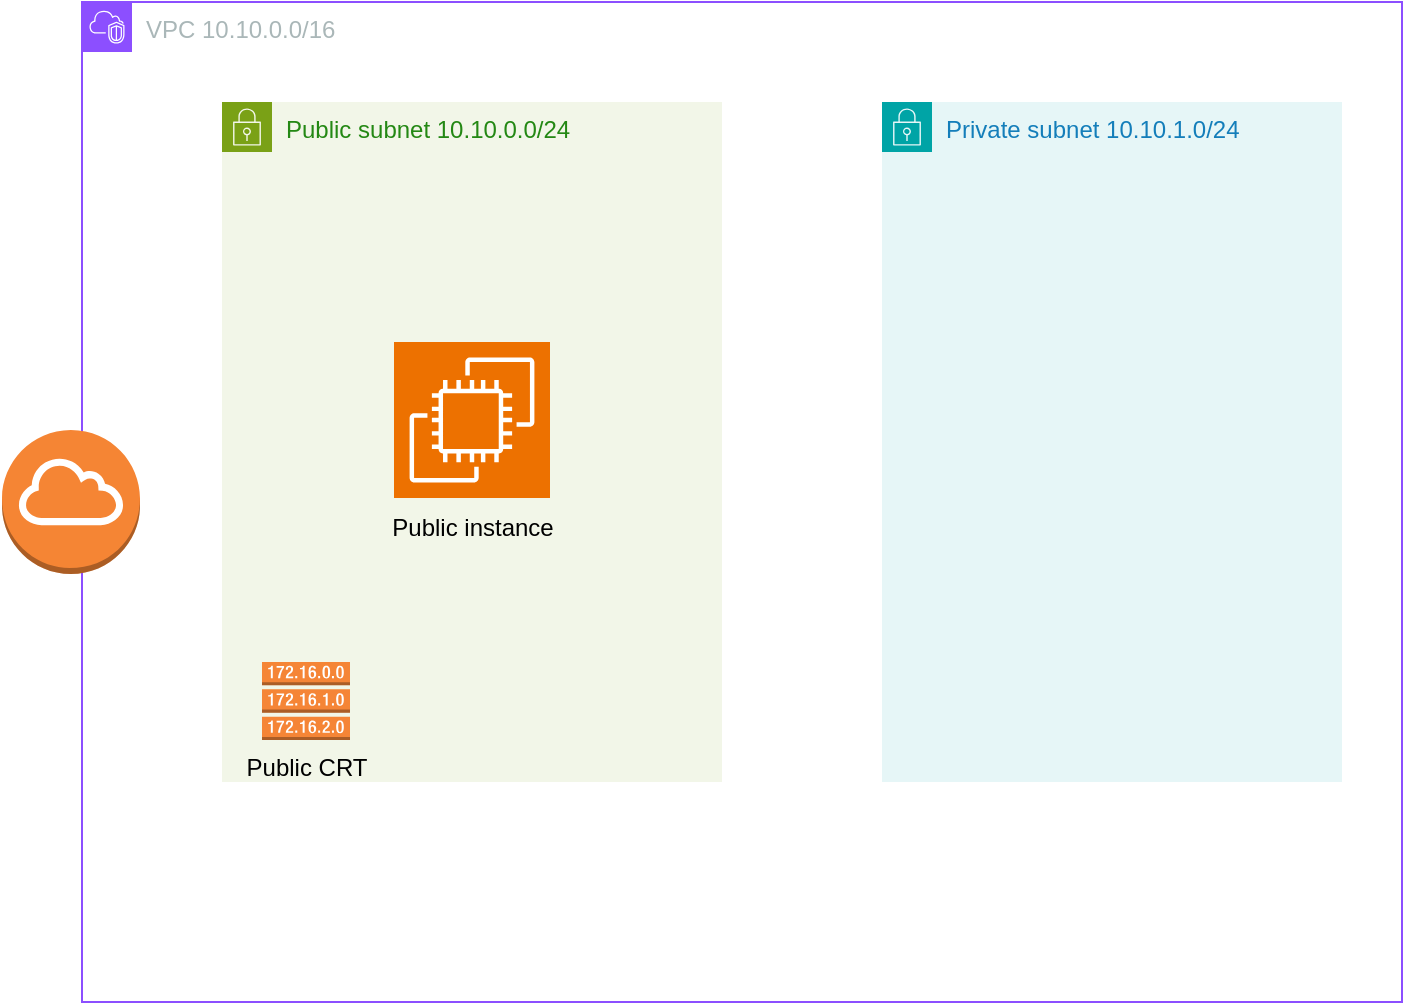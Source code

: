 <mxfile version="24.4.14" type="device">
  <diagram name="Página-1" id="XaQ9muW918bs153JuWJo">
    <mxGraphModel dx="1426" dy="785" grid="1" gridSize="10" guides="1" tooltips="1" connect="1" arrows="1" fold="1" page="1" pageScale="1" pageWidth="850" pageHeight="1100" math="0" shadow="0">
      <root>
        <mxCell id="0" />
        <mxCell id="1" parent="0" />
        <mxCell id="IYsWVtDUtFu-ft_5BdJI-1" value="VPC 10.10.0.0/16" style="points=[[0,0],[0.25,0],[0.5,0],[0.75,0],[1,0],[1,0.25],[1,0.5],[1,0.75],[1,1],[0.75,1],[0.5,1],[0.25,1],[0,1],[0,0.75],[0,0.5],[0,0.25]];outlineConnect=0;gradientColor=none;html=1;whiteSpace=wrap;fontSize=12;fontStyle=0;container=1;pointerEvents=0;collapsible=0;recursiveResize=0;shape=mxgraph.aws4.group;grIcon=mxgraph.aws4.group_vpc2;strokeColor=#8C4FFF;fillColor=none;verticalAlign=top;align=left;spacingLeft=30;fontColor=#AAB7B8;dashed=0;" parent="1" vertex="1">
          <mxGeometry x="80" y="70" width="660" height="500" as="geometry" />
        </mxCell>
        <mxCell id="IYsWVtDUtFu-ft_5BdJI-3" value="Public subnet 10.10.0.0/24" style="points=[[0,0],[0.25,0],[0.5,0],[0.75,0],[1,0],[1,0.25],[1,0.5],[1,0.75],[1,1],[0.75,1],[0.5,1],[0.25,1],[0,1],[0,0.75],[0,0.5],[0,0.25]];outlineConnect=0;gradientColor=none;html=1;whiteSpace=wrap;fontSize=12;fontStyle=0;container=1;pointerEvents=0;collapsible=0;recursiveResize=0;shape=mxgraph.aws4.group;grIcon=mxgraph.aws4.group_security_group;grStroke=0;strokeColor=#7AA116;fillColor=#F2F6E8;verticalAlign=top;align=left;spacingLeft=30;fontColor=#248814;dashed=0;" parent="IYsWVtDUtFu-ft_5BdJI-1" vertex="1">
          <mxGeometry x="70" y="50" width="250" height="340" as="geometry" />
        </mxCell>
        <mxCell id="IYsWVtDUtFu-ft_5BdJI-8" value="" style="sketch=0;points=[[0,0,0],[0.25,0,0],[0.5,0,0],[0.75,0,0],[1,0,0],[0,1,0],[0.25,1,0],[0.5,1,0],[0.75,1,0],[1,1,0],[0,0.25,0],[0,0.5,0],[0,0.75,0],[1,0.25,0],[1,0.5,0],[1,0.75,0]];outlineConnect=0;fontColor=#232F3E;fillColor=#ED7100;strokeColor=#ffffff;dashed=0;verticalLabelPosition=bottom;verticalAlign=top;align=center;html=1;fontSize=12;fontStyle=0;aspect=fixed;shape=mxgraph.aws4.resourceIcon;resIcon=mxgraph.aws4.ec2;" parent="IYsWVtDUtFu-ft_5BdJI-3" vertex="1">
          <mxGeometry x="86" y="120" width="78" height="78" as="geometry" />
        </mxCell>
        <mxCell id="IYsWVtDUtFu-ft_5BdJI-11" value="Public instance" style="text;html=1;align=center;verticalAlign=middle;resizable=0;points=[];autosize=1;strokeColor=none;fillColor=none;" parent="IYsWVtDUtFu-ft_5BdJI-3" vertex="1">
          <mxGeometry x="75" y="198" width="100" height="30" as="geometry" />
        </mxCell>
        <mxCell id="w8I9S-uWXh93-F-e5efp-2" value="Public CRT" style="outlineConnect=0;dashed=0;verticalLabelPosition=bottom;verticalAlign=top;align=center;html=1;shape=mxgraph.aws3.route_table;fillColor=#F58536;gradientColor=none;" vertex="1" parent="IYsWVtDUtFu-ft_5BdJI-3">
          <mxGeometry x="20" y="280" width="44" height="39" as="geometry" />
        </mxCell>
        <mxCell id="IYsWVtDUtFu-ft_5BdJI-2" value="Private subnet 10.10.1.0/24" style="points=[[0,0],[0.25,0],[0.5,0],[0.75,0],[1,0],[1,0.25],[1,0.5],[1,0.75],[1,1],[0.75,1],[0.5,1],[0.25,1],[0,1],[0,0.75],[0,0.5],[0,0.25]];outlineConnect=0;gradientColor=none;html=1;whiteSpace=wrap;fontSize=12;fontStyle=0;container=1;pointerEvents=0;collapsible=0;recursiveResize=0;shape=mxgraph.aws4.group;grIcon=mxgraph.aws4.group_security_group;grStroke=0;strokeColor=#00A4A6;fillColor=#E6F6F7;verticalAlign=top;align=left;spacingLeft=30;fontColor=#147EBA;dashed=0;" parent="IYsWVtDUtFu-ft_5BdJI-1" vertex="1">
          <mxGeometry x="400" y="50" width="230" height="340" as="geometry" />
        </mxCell>
        <mxCell id="w8I9S-uWXh93-F-e5efp-1" value="" style="outlineConnect=0;dashed=0;verticalLabelPosition=bottom;verticalAlign=top;align=center;html=1;shape=mxgraph.aws3.internet_gateway;fillColor=#F58534;gradientColor=none;" vertex="1" parent="1">
          <mxGeometry x="40" y="284" width="69" height="72" as="geometry" />
        </mxCell>
      </root>
    </mxGraphModel>
  </diagram>
</mxfile>
